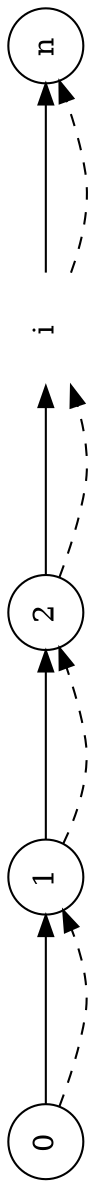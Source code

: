 digraph G {
  rankdir="LR";
  orientation="landscape";
  ranksep=1.2;

  node [shape=circle, texmode="math"];

  edge [lblstyle=auto]

  0 [texlbl="$0$"]
  1 [texlbl="$1$"]
  2 [texlbl="$2$"]
  i [texlbl="$\cdots$", shape=none]
  n [texlbl="$n$"]

  root=n;
  leaf=0;

  0 -> 1 [topath="bend left", label=" ", texlbl="$M-v_1$ / $w_1$"];
  0 -> 1 [topath="bend right", label=" ", style=dashed, texlbl="$M$ / $0$"];
  1 -> 2 [topath="bend left", label=" ", texlbl="$M-v_2$ / $w_2$"];
  1 -> 2 [topath="bend right", label=" ", style=dashed, texlbl="$M$ / $0$"];
  2 -> i [topath="bend left", label=" ", texlbl="$M-v_3$ / $w_3$"];
  2 -> i [topath="bend right", label=" ", style=dashed, texlbl="$M$ / $0$"];
  i -> n [topath="bend left", label=" ", texlbl="$M-v_n$ / $w_n$"];
  i -> n [topath="bend right", label=" ", style=dashed, texlbl="$M$ / $0$"];
}
